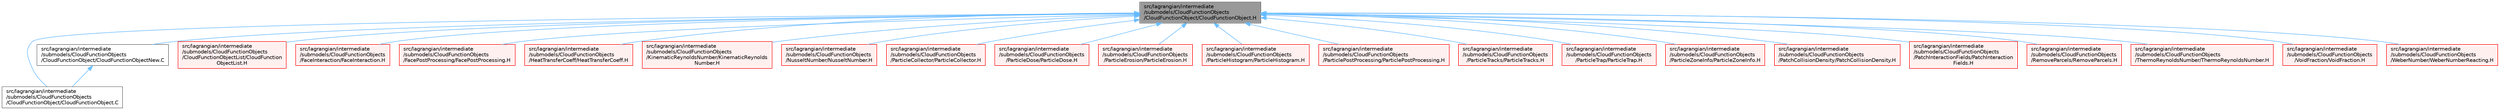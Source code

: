 digraph "src/lagrangian/intermediate/submodels/CloudFunctionObjects/CloudFunctionObject/CloudFunctionObject.H"
{
 // LATEX_PDF_SIZE
  bgcolor="transparent";
  edge [fontname=Helvetica,fontsize=10,labelfontname=Helvetica,labelfontsize=10];
  node [fontname=Helvetica,fontsize=10,shape=box,height=0.2,width=0.4];
  Node1 [id="Node000001",label="src/lagrangian/intermediate\l/submodels/CloudFunctionObjects\l/CloudFunctionObject/CloudFunctionObject.H",height=0.2,width=0.4,color="gray40", fillcolor="grey60", style="filled", fontcolor="black",tooltip=" "];
  Node1 -> Node2 [id="edge1_Node000001_Node000002",dir="back",color="steelblue1",style="solid",tooltip=" "];
  Node2 [id="Node000002",label="src/lagrangian/intermediate\l/submodels/CloudFunctionObjects\l/CloudFunctionObject/CloudFunctionObject.C",height=0.2,width=0.4,color="grey40", fillcolor="white", style="filled",URL="$CloudFunctionObject_8C.html",tooltip=" "];
  Node1 -> Node3 [id="edge2_Node000001_Node000003",dir="back",color="steelblue1",style="solid",tooltip=" "];
  Node3 [id="Node000003",label="src/lagrangian/intermediate\l/submodels/CloudFunctionObjects\l/CloudFunctionObject/CloudFunctionObjectNew.C",height=0.2,width=0.4,color="grey40", fillcolor="white", style="filled",URL="$CloudFunctionObjectNew_8C.html",tooltip=" "];
  Node3 -> Node2 [id="edge3_Node000003_Node000002",dir="back",color="steelblue1",style="solid",tooltip=" "];
  Node1 -> Node4 [id="edge4_Node000001_Node000004",dir="back",color="steelblue1",style="solid",tooltip=" "];
  Node4 [id="Node000004",label="src/lagrangian/intermediate\l/submodels/CloudFunctionObjects\l/CloudFunctionObjectList/CloudFunction\lObjectList.H",height=0.2,width=0.4,color="red", fillcolor="#FFF0F0", style="filled",URL="$CloudFunctionObjectList_8H.html",tooltip=" "];
  Node1 -> Node42 [id="edge5_Node000001_Node000042",dir="back",color="steelblue1",style="solid",tooltip=" "];
  Node42 [id="Node000042",label="src/lagrangian/intermediate\l/submodels/CloudFunctionObjects\l/FaceInteraction/FaceInteraction.H",height=0.2,width=0.4,color="red", fillcolor="#FFF0F0", style="filled",URL="$FaceInteraction_8H.html",tooltip=" "];
  Node1 -> Node47 [id="edge6_Node000001_Node000047",dir="back",color="steelblue1",style="solid",tooltip=" "];
  Node47 [id="Node000047",label="src/lagrangian/intermediate\l/submodels/CloudFunctionObjects\l/FacePostProcessing/FacePostProcessing.H",height=0.2,width=0.4,color="red", fillcolor="#FFF0F0", style="filled",URL="$FacePostProcessing_8H.html",tooltip=" "];
  Node1 -> Node49 [id="edge7_Node000001_Node000049",dir="back",color="steelblue1",style="solid",tooltip=" "];
  Node49 [id="Node000049",label="src/lagrangian/intermediate\l/submodels/CloudFunctionObjects\l/HeatTransferCoeff/HeatTransferCoeff.H",height=0.2,width=0.4,color="red", fillcolor="#FFF0F0", style="filled",URL="$HeatTransferCoeff_8H.html",tooltip=" "];
  Node1 -> Node50 [id="edge8_Node000001_Node000050",dir="back",color="steelblue1",style="solid",tooltip=" "];
  Node50 [id="Node000050",label="src/lagrangian/intermediate\l/submodels/CloudFunctionObjects\l/KinematicReynoldsNumber/KinematicReynolds\lNumber.H",height=0.2,width=0.4,color="red", fillcolor="#FFF0F0", style="filled",URL="$KinematicReynoldsNumber_8H.html",tooltip=" "];
  Node1 -> Node52 [id="edge9_Node000001_Node000052",dir="back",color="steelblue1",style="solid",tooltip=" "];
  Node52 [id="Node000052",label="src/lagrangian/intermediate\l/submodels/CloudFunctionObjects\l/NusseltNumber/NusseltNumber.H",height=0.2,width=0.4,color="red", fillcolor="#FFF0F0", style="filled",URL="$NusseltNumber_8H.html",tooltip=" "];
  Node1 -> Node53 [id="edge10_Node000001_Node000053",dir="back",color="steelblue1",style="solid",tooltip=" "];
  Node53 [id="Node000053",label="src/lagrangian/intermediate\l/submodels/CloudFunctionObjects\l/ParticleCollector/ParticleCollector.H",height=0.2,width=0.4,color="red", fillcolor="#FFF0F0", style="filled",URL="$ParticleCollector_8H.html",tooltip=" "];
  Node1 -> Node55 [id="edge11_Node000001_Node000055",dir="back",color="steelblue1",style="solid",tooltip=" "];
  Node55 [id="Node000055",label="src/lagrangian/intermediate\l/submodels/CloudFunctionObjects\l/ParticleDose/ParticleDose.H",height=0.2,width=0.4,color="red", fillcolor="#FFF0F0", style="filled",URL="$ParticleDose_8H.html",tooltip=" "];
  Node1 -> Node57 [id="edge12_Node000001_Node000057",dir="back",color="steelblue1",style="solid",tooltip=" "];
  Node57 [id="Node000057",label="src/lagrangian/intermediate\l/submodels/CloudFunctionObjects\l/ParticleErosion/ParticleErosion.H",height=0.2,width=0.4,color="red", fillcolor="#FFF0F0", style="filled",URL="$ParticleErosion_8H.html",tooltip=" "];
  Node1 -> Node59 [id="edge13_Node000001_Node000059",dir="back",color="steelblue1",style="solid",tooltip=" "];
  Node59 [id="Node000059",label="src/lagrangian/intermediate\l/submodels/CloudFunctionObjects\l/ParticleHistogram/ParticleHistogram.H",height=0.2,width=0.4,color="red", fillcolor="#FFF0F0", style="filled",URL="$ParticleHistogram_8H.html",tooltip=" "];
  Node1 -> Node61 [id="edge14_Node000001_Node000061",dir="back",color="steelblue1",style="solid",tooltip=" "];
  Node61 [id="Node000061",label="src/lagrangian/intermediate\l/submodels/CloudFunctionObjects\l/ParticlePostProcessing/ParticlePostProcessing.H",height=0.2,width=0.4,color="red", fillcolor="#FFF0F0", style="filled",URL="$ParticlePostProcessing_8H.html",tooltip=" "];
  Node1 -> Node63 [id="edge15_Node000001_Node000063",dir="back",color="steelblue1",style="solid",tooltip=" "];
  Node63 [id="Node000063",label="src/lagrangian/intermediate\l/submodels/CloudFunctionObjects\l/ParticleTracks/ParticleTracks.H",height=0.2,width=0.4,color="red", fillcolor="#FFF0F0", style="filled",URL="$ParticleTracks_8H.html",tooltip=" "];
  Node1 -> Node66 [id="edge16_Node000001_Node000066",dir="back",color="steelblue1",style="solid",tooltip=" "];
  Node66 [id="Node000066",label="src/lagrangian/intermediate\l/submodels/CloudFunctionObjects\l/ParticleTrap/ParticleTrap.H",height=0.2,width=0.4,color="red", fillcolor="#FFF0F0", style="filled",URL="$ParticleTrap_8H.html",tooltip=" "];
  Node1 -> Node68 [id="edge17_Node000001_Node000068",dir="back",color="steelblue1",style="solid",tooltip=" "];
  Node68 [id="Node000068",label="src/lagrangian/intermediate\l/submodels/CloudFunctionObjects\l/ParticleZoneInfo/ParticleZoneInfo.H",height=0.2,width=0.4,color="red", fillcolor="#FFF0F0", style="filled",URL="$ParticleZoneInfo_8H.html",tooltip=" "];
  Node1 -> Node70 [id="edge18_Node000001_Node000070",dir="back",color="steelblue1",style="solid",tooltip=" "];
  Node70 [id="Node000070",label="src/lagrangian/intermediate\l/submodels/CloudFunctionObjects\l/PatchCollisionDensity/PatchCollisionDensity.H",height=0.2,width=0.4,color="red", fillcolor="#FFF0F0", style="filled",URL="$PatchCollisionDensity_8H.html",tooltip=" "];
  Node1 -> Node72 [id="edge19_Node000001_Node000072",dir="back",color="steelblue1",style="solid",tooltip=" "];
  Node72 [id="Node000072",label="src/lagrangian/intermediate\l/submodels/CloudFunctionObjects\l/PatchInteractionFields/PatchInteraction\lFields.H",height=0.2,width=0.4,color="red", fillcolor="#FFF0F0", style="filled",URL="$PatchInteractionFields_8H.html",tooltip=" "];
  Node1 -> Node74 [id="edge20_Node000001_Node000074",dir="back",color="steelblue1",style="solid",tooltip=" "];
  Node74 [id="Node000074",label="src/lagrangian/intermediate\l/submodels/CloudFunctionObjects\l/RemoveParcels/RemoveParcels.H",height=0.2,width=0.4,color="red", fillcolor="#FFF0F0", style="filled",URL="$RemoveParcels_8H.html",tooltip=" "];
  Node1 -> Node76 [id="edge21_Node000001_Node000076",dir="back",color="steelblue1",style="solid",tooltip=" "];
  Node76 [id="Node000076",label="src/lagrangian/intermediate\l/submodels/CloudFunctionObjects\l/ThermoReynoldsNumber/ThermoReynoldsNumber.H",height=0.2,width=0.4,color="red", fillcolor="#FFF0F0", style="filled",URL="$ThermoReynoldsNumber_8H.html",tooltip=" "];
  Node1 -> Node77 [id="edge22_Node000001_Node000077",dir="back",color="steelblue1",style="solid",tooltip=" "];
  Node77 [id="Node000077",label="src/lagrangian/intermediate\l/submodels/CloudFunctionObjects\l/VoidFraction/VoidFraction.H",height=0.2,width=0.4,color="red", fillcolor="#FFF0F0", style="filled",URL="$VoidFraction_8H.html",tooltip=" "];
  Node1 -> Node79 [id="edge23_Node000001_Node000079",dir="back",color="steelblue1",style="solid",tooltip=" "];
  Node79 [id="Node000079",label="src/lagrangian/intermediate\l/submodels/CloudFunctionObjects\l/WeberNumber/WeberNumberReacting.H",height=0.2,width=0.4,color="red", fillcolor="#FFF0F0", style="filled",URL="$WeberNumberReacting_8H.html",tooltip=" "];
}
